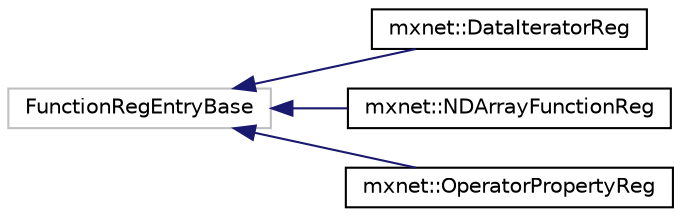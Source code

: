 digraph "Graphical Class Hierarchy"
{
  edge [fontname="Helvetica",fontsize="10",labelfontname="Helvetica",labelfontsize="10"];
  node [fontname="Helvetica",fontsize="10",shape=record];
  rankdir="LR";
  Node1 [label="FunctionRegEntryBase",height=0.2,width=0.4,color="grey75", fillcolor="white", style="filled"];
  Node1 -> Node2 [dir="back",color="midnightblue",fontsize="10",style="solid",fontname="Helvetica"];
  Node2 [label="mxnet::DataIteratorReg",height=0.2,width=0.4,color="black", fillcolor="white", style="filled",URL="$structmxnet_1_1DataIteratorReg.html",tooltip="Registry entry for DataIterator factory functions. "];
  Node1 -> Node3 [dir="back",color="midnightblue",fontsize="10",style="solid",fontname="Helvetica"];
  Node3 [label="mxnet::NDArrayFunctionReg",height=0.2,width=0.4,color="black", fillcolor="white", style="filled",URL="$structmxnet_1_1NDArrayFunctionReg.html",tooltip="Registry entry for NDArrayFunction. "];
  Node1 -> Node4 [dir="back",color="midnightblue",fontsize="10",style="solid",fontname="Helvetica"];
  Node4 [label="mxnet::OperatorPropertyReg",height=0.2,width=0.4,color="black", fillcolor="white", style="filled",URL="$structmxnet_1_1OperatorPropertyReg.html",tooltip="Registry entry for OperatorProperty factory functions. "];
}
